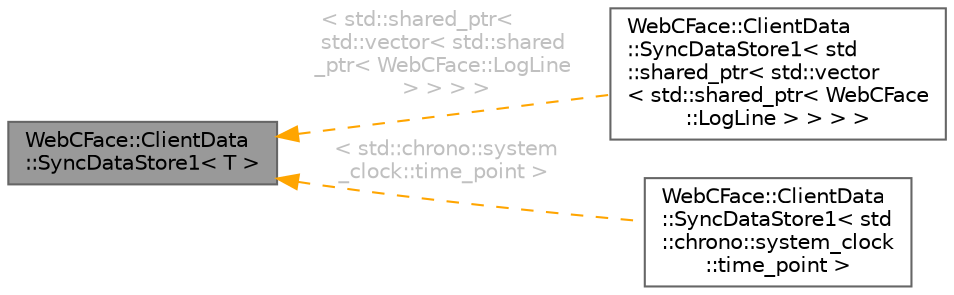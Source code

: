 digraph "WebCFace::ClientData::SyncDataStore1&lt; T &gt;"
{
 // LATEX_PDF_SIZE
  bgcolor="transparent";
  edge [fontname=Helvetica,fontsize=10,labelfontname=Helvetica,labelfontsize=10];
  node [fontname=Helvetica,fontsize=10,shape=box,height=0.2,width=0.4];
  rankdir="LR";
  Node1 [id="Node000001",label="WebCFace::ClientData\l::SyncDataStore1\< T \>",height=0.2,width=0.4,color="gray40", fillcolor="grey60", style="filled", fontcolor="black",tooltip=" "];
  Node1 -> Node2 [id="edge1_Node000001_Node000002",dir="back",color="orange",style="dashed",tooltip=" ",label=" \< std::shared_ptr\<\l std::vector\< std::shared\l_ptr\< WebCFace::LogLine\l \> \> \> \>",fontcolor="grey" ];
  Node2 [id="Node000002",label="WebCFace::ClientData\l::SyncDataStore1\< std\l::shared_ptr\< std::vector\l\< std::shared_ptr\< WebCFace\l::LogLine \> \> \> \>",height=0.2,width=0.4,color="gray40", fillcolor="white", style="filled",URL="$classWebCFace_1_1ClientData_1_1SyncDataStore1.html",tooltip=" "];
  Node1 -> Node3 [id="edge2_Node000001_Node000003",dir="back",color="orange",style="dashed",tooltip=" ",label=" \< std::chrono::system\l_clock::time_point \>",fontcolor="grey" ];
  Node3 [id="Node000003",label="WebCFace::ClientData\l::SyncDataStore1\< std\l::chrono::system_clock\l::time_point \>",height=0.2,width=0.4,color="gray40", fillcolor="white", style="filled",URL="$classWebCFace_1_1ClientData_1_1SyncDataStore1.html",tooltip=" "];
}
